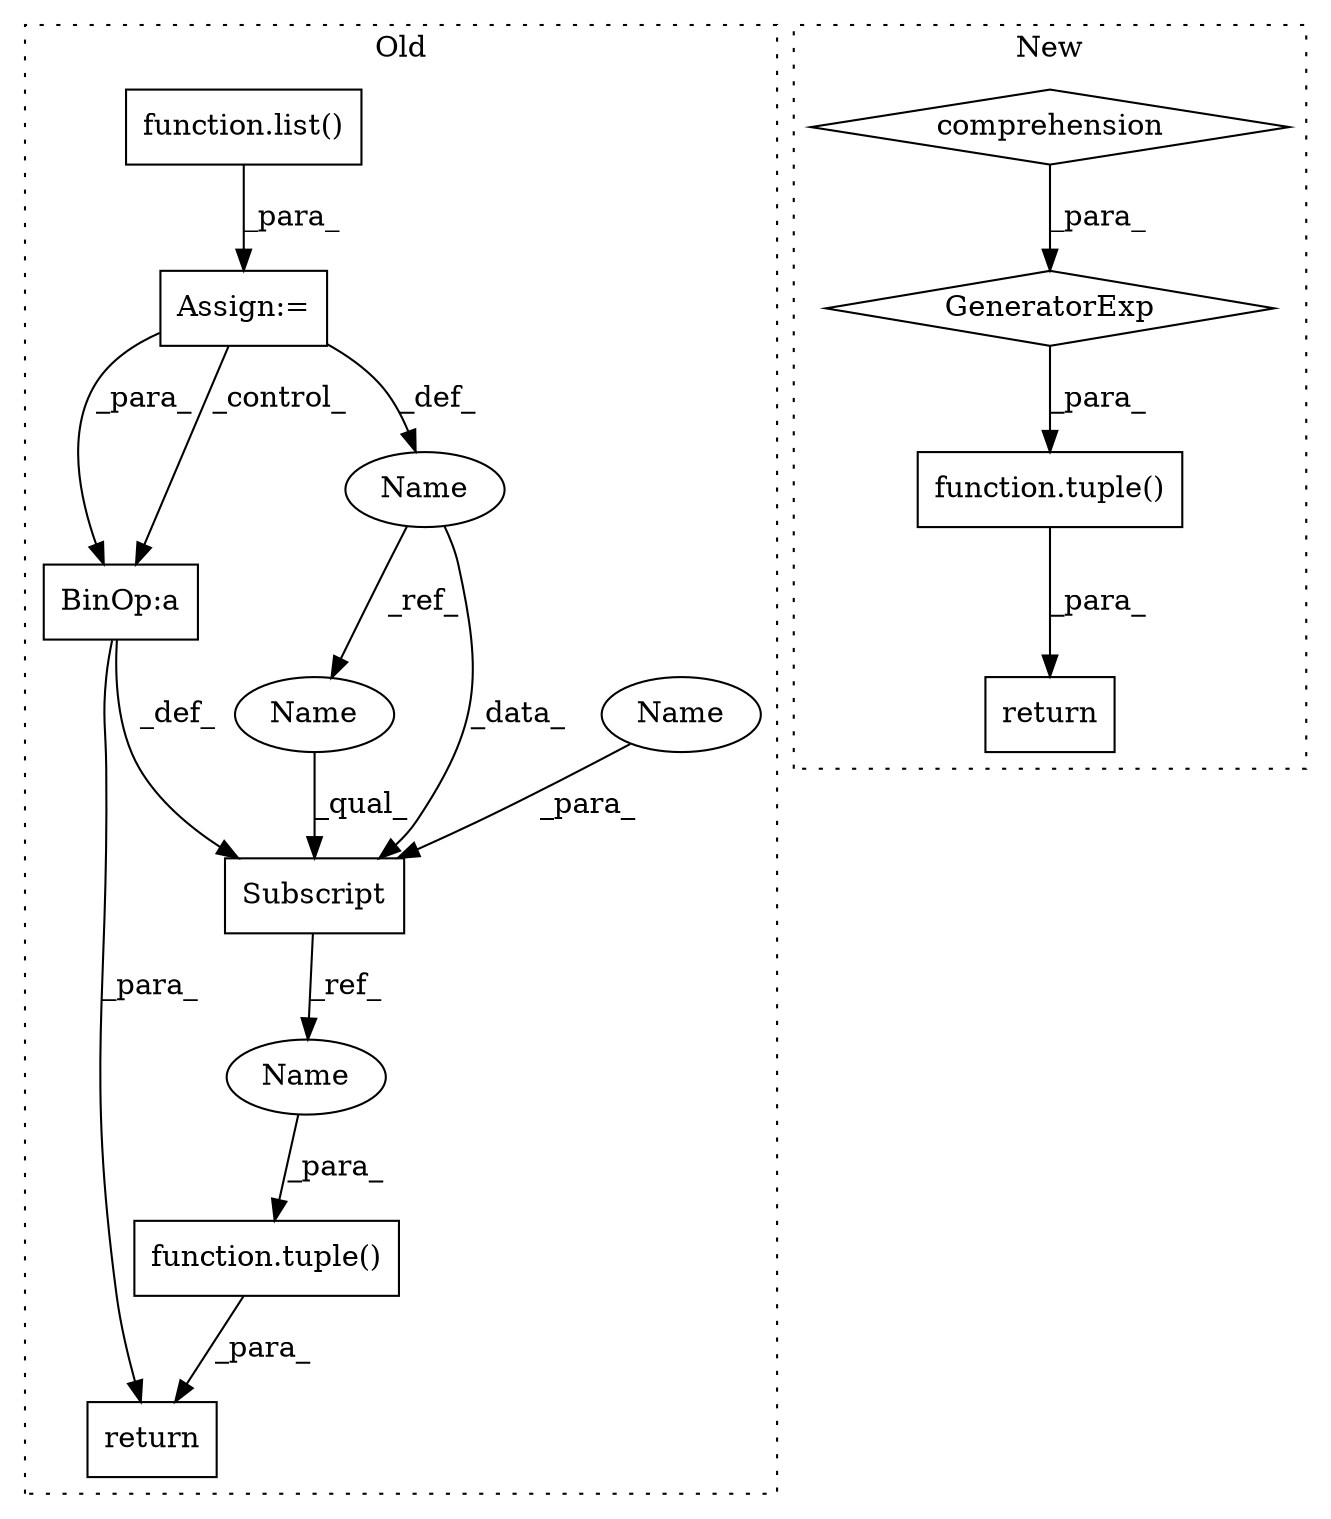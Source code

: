 digraph G {
subgraph cluster0 {
1 [label="function.list()" a="75" s="115,126" l="5,1" shape="box"];
5 [label="function.tuple()" a="75" s="1349,1361" l="6,1" shape="box"];
6 [label="Assign:=" a="68" s="112" l="3" shape="box"];
8 [label="return" a="93" s="1342" l="7" shape="box"];
9 [label="BinOp:a" a="82" s="1295" l="3" shape="box"];
10 [label="Subscript" a="63" s="1274,0" l="17,0" shape="box"];
11 [label="Name" a="87" s="106" l="6" shape="ellipse"];
12 [label="Name" a="87" s="1274" l="6" shape="ellipse"];
13 [label="Name" a="87" s="1281" l="9" shape="ellipse"];
14 [label="Name" a="87" s="1355" l="6" shape="ellipse"];
label = "Old";
style="dotted";
}
subgraph cluster1 {
2 [label="function.tuple()" a="75" s="1309,1316" l="6,52" shape="box"];
3 [label="comprehension" a="45" s="1328" l="3" shape="diamond"];
4 [label="GeneratorExp" a="55" s="1315" l="1" shape="diamond"];
7 [label="return" a="93" s="1452" l="7" shape="box"];
label = "New";
style="dotted";
}
1 -> 6 [label="_para_"];
2 -> 7 [label="_para_"];
3 -> 4 [label="_para_"];
4 -> 2 [label="_para_"];
5 -> 8 [label="_para_"];
6 -> 9 [label="_control_"];
6 -> 9 [label="_para_"];
6 -> 11 [label="_def_"];
9 -> 10 [label="_def_"];
9 -> 8 [label="_para_"];
10 -> 14 [label="_ref_"];
11 -> 10 [label="_data_"];
11 -> 12 [label="_ref_"];
12 -> 10 [label="_qual_"];
13 -> 10 [label="_para_"];
14 -> 5 [label="_para_"];
}